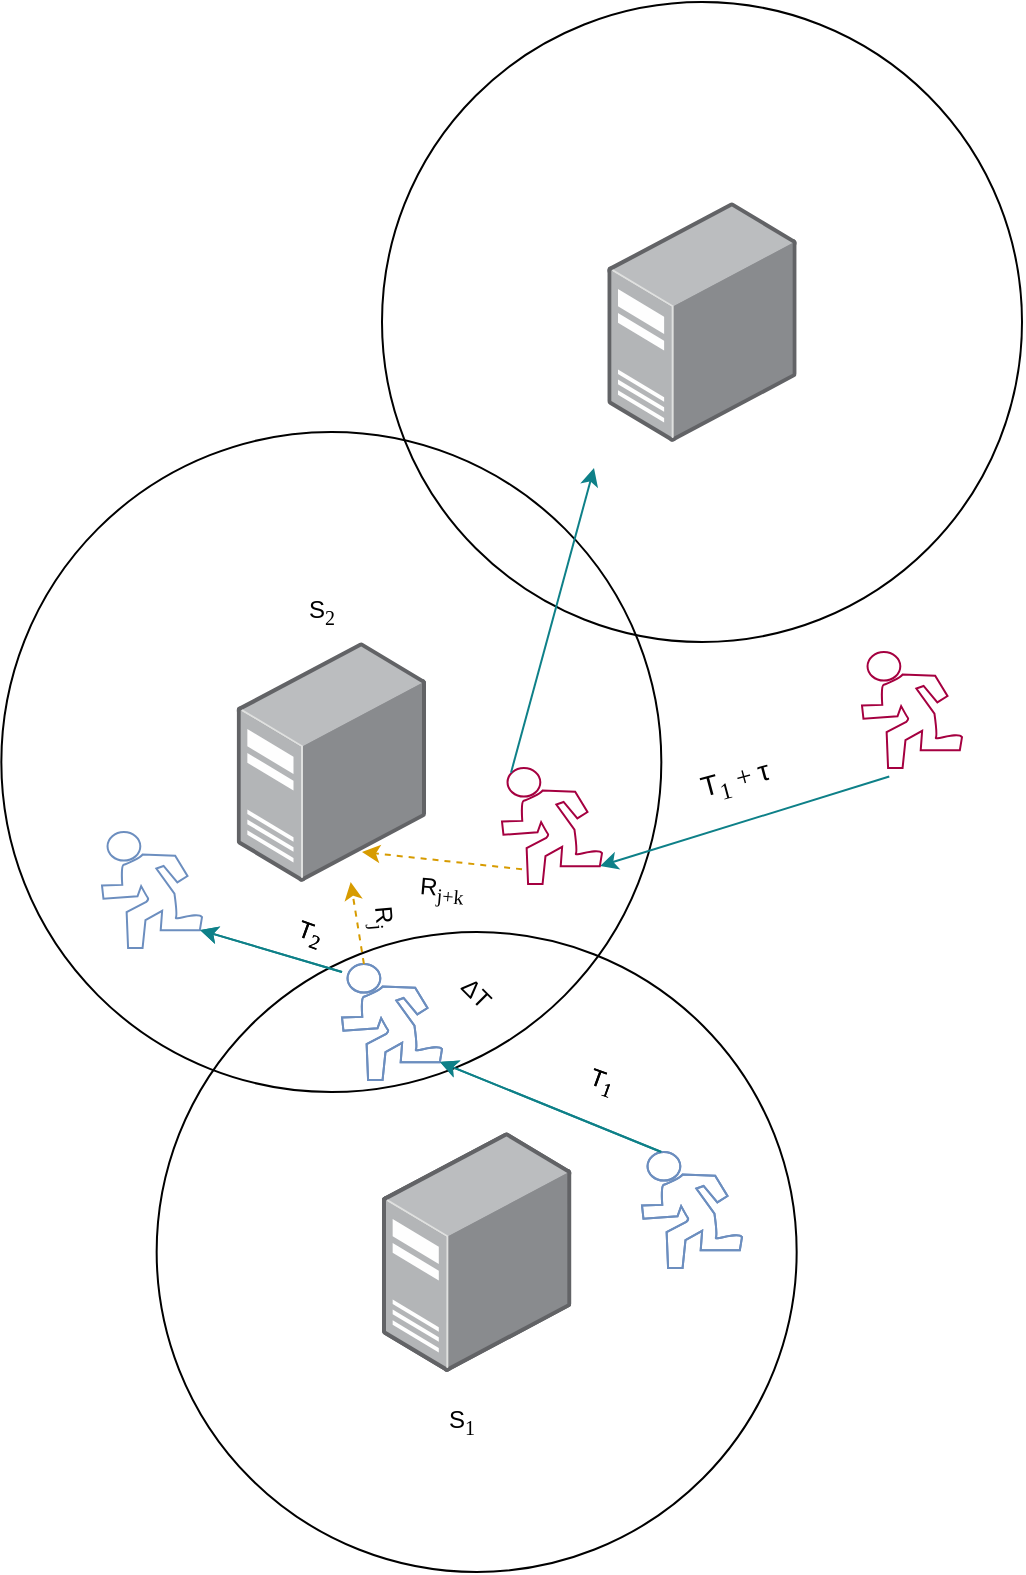 <mxfile version="22.1.18" type="github">
  <diagram name="第 1 页" id="d815GDigZKZ7ehwcy_Za">
    <mxGraphModel dx="2598" dy="1032" grid="1" gridSize="10" guides="1" tooltips="1" connect="1" arrows="1" fold="1" page="1" pageScale="1" pageWidth="827" pageHeight="1169" math="0" shadow="0">
      <root>
        <mxCell id="0" />
        <mxCell id="1" parent="0" />
        <mxCell id="6wVwCwu3p3uMfUPP1ryT-4" value="" style="ellipse;whiteSpace=wrap;html=1;aspect=fixed;fillColor=none;" vertex="1" parent="1">
          <mxGeometry x="420.0" y="75" width="320" height="320" as="geometry" />
        </mxCell>
        <mxCell id="YwcLLOQXwwerkOwGrPnR-1" value="" style="image;points=[];aspect=fixed;html=1;align=center;shadow=0;dashed=0;image=img/lib/allied_telesis/computer_and_terminals/Server_Desktop.svg;" parent="1" vertex="1">
          <mxGeometry x="420" y="640" width="94.67" height="120" as="geometry" />
        </mxCell>
        <mxCell id="YwcLLOQXwwerkOwGrPnR-2" value="" style="ellipse;whiteSpace=wrap;html=1;aspect=fixed;fillColor=none;" parent="1" vertex="1">
          <mxGeometry x="307.33" y="540" width="320" height="320" as="geometry" />
        </mxCell>
        <mxCell id="YwcLLOQXwwerkOwGrPnR-3" value="" style="shape=mxgraph.signs.sports.running;html=1;pointerEvents=1;fillColor=none;strokeColor=#6c8ebf;verticalLabelPosition=bottom;verticalAlign=top;align=center;" parent="1" vertex="1">
          <mxGeometry x="550" y="650" width="50" height="58" as="geometry" />
        </mxCell>
        <mxCell id="YwcLLOQXwwerkOwGrPnR-4" value="" style="shape=mxgraph.signs.sports.running;html=1;pointerEvents=1;fillColor=none;strokeColor=#6c8ebf;verticalLabelPosition=bottom;verticalAlign=top;align=center;" parent="1" vertex="1">
          <mxGeometry x="400" y="556" width="50" height="58" as="geometry" />
        </mxCell>
        <mxCell id="YwcLLOQXwwerkOwGrPnR-5" value="" style="endArrow=classic;html=1;rounded=0;entryX=0.98;entryY=0.845;entryDx=0;entryDy=0;entryPerimeter=0;fillColor=#b0e3e6;strokeColor=#0e8088;" parent="1" target="YwcLLOQXwwerkOwGrPnR-4" edge="1">
          <mxGeometry width="50" height="50" relative="1" as="geometry">
            <mxPoint x="559.67" y="650" as="sourcePoint" />
            <mxPoint x="609.67" y="600" as="targetPoint" />
          </mxGeometry>
        </mxCell>
        <mxCell id="YwcLLOQXwwerkOwGrPnR-6" value="" style="endArrow=classic;html=1;rounded=0;entryX=0.98;entryY=0.845;entryDx=0;entryDy=0;entryPerimeter=0;fillColor=#b0e3e6;strokeColor=#0e8088;" parent="1" edge="1">
          <mxGeometry width="50" height="50" relative="1" as="geometry">
            <mxPoint x="400" y="560" as="sourcePoint" />
            <mxPoint x="329" y="539" as="targetPoint" />
          </mxGeometry>
        </mxCell>
        <mxCell id="YwcLLOQXwwerkOwGrPnR-7" value="T&lt;font face=&quot;Times New Roman&quot;&gt;&lt;sub&gt;1&lt;/sub&gt;&lt;/font&gt;" style="text;strokeColor=none;align=center;fillColor=none;html=1;verticalAlign=middle;whiteSpace=wrap;rounded=0;rotation=20;" parent="1" vertex="1">
          <mxGeometry x="500.0" y="600" width="60" height="30" as="geometry" />
        </mxCell>
        <mxCell id="YwcLLOQXwwerkOwGrPnR-8" value="T&lt;font face=&quot;Times New Roman&quot;&gt;&lt;sub&gt;2&lt;/sub&gt;&lt;/font&gt;" style="text;strokeColor=none;align=center;fillColor=none;html=1;verticalAlign=middle;whiteSpace=wrap;rounded=0;rotation=20;" parent="1" vertex="1">
          <mxGeometry x="354.0" y="526" width="60" height="30" as="geometry" />
        </mxCell>
        <mxCell id="YwcLLOQXwwerkOwGrPnR-9" value="" style="ellipse;whiteSpace=wrap;html=1;aspect=fixed;fillColor=none;" parent="1" vertex="1">
          <mxGeometry x="229.67" y="290" width="330" height="330" as="geometry" />
        </mxCell>
        <mxCell id="YwcLLOQXwwerkOwGrPnR-10" value="" style="image;points=[];aspect=fixed;html=1;align=center;shadow=0;dashed=0;image=img/lib/allied_telesis/computer_and_terminals/Server_Desktop.svg;" parent="1" vertex="1">
          <mxGeometry x="347.34" y="395" width="94.67" height="120" as="geometry" />
        </mxCell>
        <mxCell id="YwcLLOQXwwerkOwGrPnR-12" value="" style="image;points=[];aspect=fixed;html=1;align=center;shadow=0;dashed=0;image=img/lib/allied_telesis/computer_and_terminals/Server_Desktop.svg;" parent="1" vertex="1">
          <mxGeometry x="420" y="640" width="94.67" height="120" as="geometry" />
        </mxCell>
        <mxCell id="YwcLLOQXwwerkOwGrPnR-13" value="" style="shape=mxgraph.signs.sports.running;html=1;pointerEvents=1;fillColor=none;strokeColor=#6c8ebf;verticalLabelPosition=bottom;verticalAlign=top;align=center;" parent="1" vertex="1">
          <mxGeometry x="550" y="650" width="50" height="58" as="geometry" />
        </mxCell>
        <mxCell id="YwcLLOQXwwerkOwGrPnR-14" value="" style="shape=mxgraph.signs.sports.running;html=1;pointerEvents=1;fillColor=none;strokeColor=#6c8ebf;verticalLabelPosition=bottom;verticalAlign=top;align=center;" parent="1" vertex="1">
          <mxGeometry x="400" y="556" width="50" height="58" as="geometry" />
        </mxCell>
        <mxCell id="YwcLLOQXwwerkOwGrPnR-15" value="" style="shape=mxgraph.signs.sports.running;html=1;pointerEvents=1;fillColor=none;strokeColor=#6c8ebf;verticalLabelPosition=bottom;verticalAlign=top;align=center;" parent="1" vertex="1">
          <mxGeometry x="280" y="490" width="50" height="58" as="geometry" />
        </mxCell>
        <mxCell id="YwcLLOQXwwerkOwGrPnR-17" value="" style="endArrow=classic;html=1;rounded=0;entryX=0.98;entryY=0.845;entryDx=0;entryDy=0;entryPerimeter=0;fillColor=#b0e3e6;strokeColor=#0e8088;" parent="1" target="YwcLLOQXwwerkOwGrPnR-14" edge="1">
          <mxGeometry width="50" height="50" relative="1" as="geometry">
            <mxPoint x="559.67" y="650" as="sourcePoint" />
            <mxPoint x="609.67" y="600" as="targetPoint" />
          </mxGeometry>
        </mxCell>
        <mxCell id="YwcLLOQXwwerkOwGrPnR-19" value="" style="endArrow=classic;html=1;rounded=0;entryX=0.98;entryY=0.845;entryDx=0;entryDy=0;entryPerimeter=0;fillColor=#b0e3e6;strokeColor=#0e8088;" parent="1" target="YwcLLOQXwwerkOwGrPnR-15" edge="1">
          <mxGeometry width="50" height="50" relative="1" as="geometry">
            <mxPoint x="400" y="560" as="sourcePoint" />
            <mxPoint x="289.33" y="515" as="targetPoint" />
          </mxGeometry>
        </mxCell>
        <mxCell id="YwcLLOQXwwerkOwGrPnR-20" value="T&lt;font face=&quot;Times New Roman&quot;&gt;&lt;sub&gt;1&lt;/sub&gt;&lt;/font&gt;" style="text;strokeColor=none;align=center;fillColor=none;html=1;verticalAlign=middle;whiteSpace=wrap;rounded=0;rotation=20;" parent="1" vertex="1">
          <mxGeometry x="500.0" y="600" width="60" height="30" as="geometry" />
        </mxCell>
        <mxCell id="YwcLLOQXwwerkOwGrPnR-21" value="T&lt;font face=&quot;Times New Roman&quot;&gt;&lt;sub&gt;2&lt;/sub&gt;&lt;/font&gt;" style="text;strokeColor=none;align=center;fillColor=none;html=1;verticalAlign=middle;whiteSpace=wrap;rounded=0;rotation=20;" parent="1" vertex="1">
          <mxGeometry x="354.0" y="526" width="60" height="30" as="geometry" />
        </mxCell>
        <mxCell id="YwcLLOQXwwerkOwGrPnR-23" value="ΔT" style="text;strokeColor=none;align=center;fillColor=none;html=1;verticalAlign=middle;whiteSpace=wrap;rounded=0;rotation=45;" parent="1" vertex="1">
          <mxGeometry x="437.33" y="556" width="60" height="30" as="geometry" />
        </mxCell>
        <mxCell id="YwcLLOQXwwerkOwGrPnR-25" value="" style="endArrow=classic;html=1;rounded=0;exitX=0.564;exitY=1.027;exitDx=0;exitDy=0;exitPerimeter=0;fillColor=#ffe6cc;strokeColor=#d79b00;dashed=1;" parent="1" target="YwcLLOQXwwerkOwGrPnR-10" edge="1">
          <mxGeometry width="50" height="50" relative="1" as="geometry">
            <mxPoint x="410.96" y="555.996" as="sourcePoint" />
            <mxPoint x="347.335" y="578.71" as="targetPoint" />
          </mxGeometry>
        </mxCell>
        <mxCell id="YwcLLOQXwwerkOwGrPnR-26" value="R&lt;font face=&quot;Times New Roman&quot;&gt;&lt;sub&gt;j&lt;/sub&gt;&lt;/font&gt;" style="text;strokeColor=none;align=center;fillColor=none;html=1;verticalAlign=middle;whiteSpace=wrap;rounded=0;rotation=85;" parent="1" vertex="1">
          <mxGeometry x="390" y="518" width="60" height="30" as="geometry" />
        </mxCell>
        <mxCell id="YwcLLOQXwwerkOwGrPnR-27" value="S&lt;font face=&quot;Times New Roman&quot;&gt;&lt;sub&gt;1&lt;/sub&gt;&lt;/font&gt;" style="text;strokeColor=none;align=center;fillColor=none;html=1;verticalAlign=middle;whiteSpace=wrap;rounded=0;rotation=0;" parent="1" vertex="1">
          <mxGeometry x="430.0" y="770" width="60" height="30" as="geometry" />
        </mxCell>
        <mxCell id="YwcLLOQXwwerkOwGrPnR-28" value="S&lt;font face=&quot;Times New Roman&quot;&gt;&lt;sub&gt;2&lt;/sub&gt;&lt;/font&gt;" style="text;strokeColor=none;align=center;fillColor=none;html=1;verticalAlign=middle;whiteSpace=wrap;rounded=0;rotation=0;" parent="1" vertex="1">
          <mxGeometry x="360.0" y="365" width="60" height="30" as="geometry" />
        </mxCell>
        <mxCell id="YwcLLOQXwwerkOwGrPnR-30" value="" style="shape=mxgraph.signs.sports.running;html=1;pointerEvents=1;fillColor=none;strokeColor=#A50040;verticalLabelPosition=bottom;verticalAlign=top;align=center;fontColor=#ffffff;" parent="1" vertex="1">
          <mxGeometry x="660" y="400" width="50" height="58" as="geometry" />
        </mxCell>
        <mxCell id="YwcLLOQXwwerkOwGrPnR-31" value="" style="endArrow=classic;html=1;rounded=0;fillColor=#b0e3e6;strokeColor=#0e8088;exitX=0.273;exitY=1.074;exitDx=0;exitDy=0;exitPerimeter=0;entryX=0.98;entryY=0.845;entryDx=0;entryDy=0;entryPerimeter=0;" parent="1" source="YwcLLOQXwwerkOwGrPnR-30" target="YwcLLOQXwwerkOwGrPnR-32" edge="1">
          <mxGeometry width="50" height="50" relative="1" as="geometry">
            <mxPoint x="640.67" y="535" as="sourcePoint" />
            <mxPoint x="513" y="491" as="targetPoint" />
          </mxGeometry>
        </mxCell>
        <mxCell id="YwcLLOQXwwerkOwGrPnR-32" value="" style="shape=mxgraph.signs.sports.running;html=1;pointerEvents=1;fillColor=none;strokeColor=#A50040;verticalLabelPosition=bottom;verticalAlign=top;align=center;fontColor=#ffffff;" parent="1" vertex="1">
          <mxGeometry x="480" y="458" width="50" height="58" as="geometry" />
        </mxCell>
        <mxCell id="YwcLLOQXwwerkOwGrPnR-33" value="&lt;font style=&quot;font-size: 14px;&quot;&gt;T&lt;font style=&quot;font-size: 14px;&quot; face=&quot;Times New Roman&quot;&gt;&lt;sub&gt;1&lt;/sub&gt; +&amp;nbsp;&lt;/font&gt;τ&lt;/font&gt;" style="text;strokeColor=none;align=center;fillColor=none;html=1;verticalAlign=middle;whiteSpace=wrap;rounded=0;rotation=-15;" parent="1" vertex="1">
          <mxGeometry x="567.33" y="450" width="60" height="30" as="geometry" />
        </mxCell>
        <mxCell id="6wVwCwu3p3uMfUPP1ryT-2" value="" style="endArrow=classic;html=1;rounded=0;fillColor=#b0e3e6;strokeColor=#0e8088;exitX=0.09;exitY=0.04;exitDx=0;exitDy=0;exitPerimeter=0;" edge="1" parent="1" source="YwcLLOQXwwerkOwGrPnR-32">
          <mxGeometry width="50" height="50" relative="1" as="geometry">
            <mxPoint x="595" y="395" as="sourcePoint" />
            <mxPoint x="526" y="308" as="targetPoint" />
          </mxGeometry>
        </mxCell>
        <mxCell id="6wVwCwu3p3uMfUPP1ryT-3" value="" style="image;points=[];aspect=fixed;html=1;align=center;shadow=0;dashed=0;image=img/lib/allied_telesis/computer_and_terminals/Server_Desktop.svg;" vertex="1" parent="1">
          <mxGeometry x="532.66" y="175" width="94.67" height="120" as="geometry" />
        </mxCell>
        <mxCell id="6wVwCwu3p3uMfUPP1ryT-5" value="" style="endArrow=classic;html=1;rounded=0;exitX=0.2;exitY=0.873;exitDx=0;exitDy=0;exitPerimeter=0;fillColor=#ffe6cc;strokeColor=#d79b00;dashed=1;" edge="1" parent="1" source="YwcLLOQXwwerkOwGrPnR-32">
          <mxGeometry width="50" height="50" relative="1" as="geometry">
            <mxPoint x="477" y="490" as="sourcePoint" />
            <mxPoint x="410" y="500" as="targetPoint" />
          </mxGeometry>
        </mxCell>
        <mxCell id="6wVwCwu3p3uMfUPP1ryT-7" value="R&lt;font face=&quot;Times New Roman&quot;&gt;&lt;sub&gt;j+k&lt;/sub&gt;&lt;/font&gt;" style="text;strokeColor=none;align=center;fillColor=none;html=1;verticalAlign=middle;whiteSpace=wrap;rounded=0;rotation=5;" vertex="1" parent="1">
          <mxGeometry x="420" y="504" width="60" height="30" as="geometry" />
        </mxCell>
      </root>
    </mxGraphModel>
  </diagram>
</mxfile>
